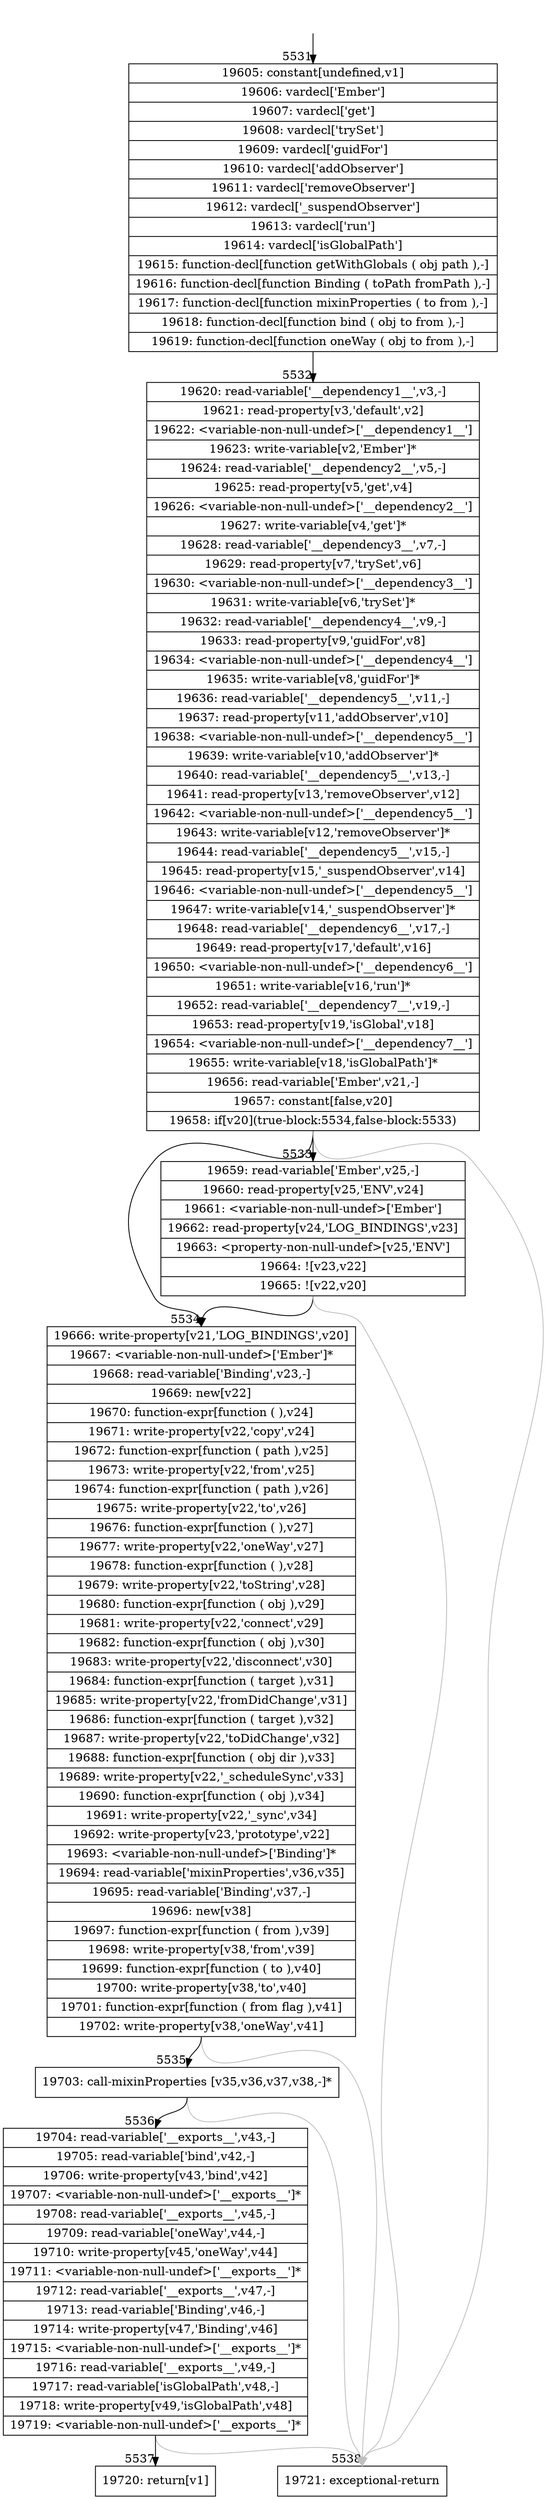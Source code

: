 digraph {
rankdir="TD"
BB_entry425[shape=none,label=""];
BB_entry425 -> BB5531 [tailport=s, headport=n, headlabel="    5531"]
BB5531 [shape=record label="{19605: constant[undefined,v1]|19606: vardecl['Ember']|19607: vardecl['get']|19608: vardecl['trySet']|19609: vardecl['guidFor']|19610: vardecl['addObserver']|19611: vardecl['removeObserver']|19612: vardecl['_suspendObserver']|19613: vardecl['run']|19614: vardecl['isGlobalPath']|19615: function-decl[function getWithGlobals ( obj path ),-]|19616: function-decl[function Binding ( toPath fromPath ),-]|19617: function-decl[function mixinProperties ( to from ),-]|19618: function-decl[function bind ( obj to from ),-]|19619: function-decl[function oneWay ( obj to from ),-]}" ] 
BB5531 -> BB5532 [tailport=s, headport=n, headlabel="      5532"]
BB5532 [shape=record label="{19620: read-variable['__dependency1__',v3,-]|19621: read-property[v3,'default',v2]|19622: \<variable-non-null-undef\>['__dependency1__']|19623: write-variable[v2,'Ember']*|19624: read-variable['__dependency2__',v5,-]|19625: read-property[v5,'get',v4]|19626: \<variable-non-null-undef\>['__dependency2__']|19627: write-variable[v4,'get']*|19628: read-variable['__dependency3__',v7,-]|19629: read-property[v7,'trySet',v6]|19630: \<variable-non-null-undef\>['__dependency3__']|19631: write-variable[v6,'trySet']*|19632: read-variable['__dependency4__',v9,-]|19633: read-property[v9,'guidFor',v8]|19634: \<variable-non-null-undef\>['__dependency4__']|19635: write-variable[v8,'guidFor']*|19636: read-variable['__dependency5__',v11,-]|19637: read-property[v11,'addObserver',v10]|19638: \<variable-non-null-undef\>['__dependency5__']|19639: write-variable[v10,'addObserver']*|19640: read-variable['__dependency5__',v13,-]|19641: read-property[v13,'removeObserver',v12]|19642: \<variable-non-null-undef\>['__dependency5__']|19643: write-variable[v12,'removeObserver']*|19644: read-variable['__dependency5__',v15,-]|19645: read-property[v15,'_suspendObserver',v14]|19646: \<variable-non-null-undef\>['__dependency5__']|19647: write-variable[v14,'_suspendObserver']*|19648: read-variable['__dependency6__',v17,-]|19649: read-property[v17,'default',v16]|19650: \<variable-non-null-undef\>['__dependency6__']|19651: write-variable[v16,'run']*|19652: read-variable['__dependency7__',v19,-]|19653: read-property[v19,'isGlobal',v18]|19654: \<variable-non-null-undef\>['__dependency7__']|19655: write-variable[v18,'isGlobalPath']*|19656: read-variable['Ember',v21,-]|19657: constant[false,v20]|19658: if[v20](true-block:5534,false-block:5533)}" ] 
BB5532 -> BB5534 [tailport=s, headport=n, headlabel="      5534"]
BB5532 -> BB5533 [tailport=s, headport=n, headlabel="      5533"]
BB5532 -> BB5538 [tailport=s, headport=n, color=gray, headlabel="      5538"]
BB5533 [shape=record label="{19659: read-variable['Ember',v25,-]|19660: read-property[v25,'ENV',v24]|19661: \<variable-non-null-undef\>['Ember']|19662: read-property[v24,'LOG_BINDINGS',v23]|19663: \<property-non-null-undef\>[v25,'ENV']|19664: ![v23,v22]|19665: ![v22,v20]}" ] 
BB5533 -> BB5534 [tailport=s, headport=n]
BB5533 -> BB5538 [tailport=s, headport=n, color=gray]
BB5534 [shape=record label="{19666: write-property[v21,'LOG_BINDINGS',v20]|19667: \<variable-non-null-undef\>['Ember']*|19668: read-variable['Binding',v23,-]|19669: new[v22]|19670: function-expr[function ( ),v24]|19671: write-property[v22,'copy',v24]|19672: function-expr[function ( path ),v25]|19673: write-property[v22,'from',v25]|19674: function-expr[function ( path ),v26]|19675: write-property[v22,'to',v26]|19676: function-expr[function ( ),v27]|19677: write-property[v22,'oneWay',v27]|19678: function-expr[function ( ),v28]|19679: write-property[v22,'toString',v28]|19680: function-expr[function ( obj ),v29]|19681: write-property[v22,'connect',v29]|19682: function-expr[function ( obj ),v30]|19683: write-property[v22,'disconnect',v30]|19684: function-expr[function ( target ),v31]|19685: write-property[v22,'fromDidChange',v31]|19686: function-expr[function ( target ),v32]|19687: write-property[v22,'toDidChange',v32]|19688: function-expr[function ( obj dir ),v33]|19689: write-property[v22,'_scheduleSync',v33]|19690: function-expr[function ( obj ),v34]|19691: write-property[v22,'_sync',v34]|19692: write-property[v23,'prototype',v22]|19693: \<variable-non-null-undef\>['Binding']*|19694: read-variable['mixinProperties',v36,v35]|19695: read-variable['Binding',v37,-]|19696: new[v38]|19697: function-expr[function ( from ),v39]|19698: write-property[v38,'from',v39]|19699: function-expr[function ( to ),v40]|19700: write-property[v38,'to',v40]|19701: function-expr[function ( from flag ),v41]|19702: write-property[v38,'oneWay',v41]}" ] 
BB5534 -> BB5535 [tailport=s, headport=n, headlabel="      5535"]
BB5534 -> BB5538 [tailport=s, headport=n, color=gray]
BB5535 [shape=record label="{19703: call-mixinProperties [v35,v36,v37,v38,-]*}" ] 
BB5535 -> BB5536 [tailport=s, headport=n, headlabel="      5536"]
BB5535 -> BB5538 [tailport=s, headport=n, color=gray]
BB5536 [shape=record label="{19704: read-variable['__exports__',v43,-]|19705: read-variable['bind',v42,-]|19706: write-property[v43,'bind',v42]|19707: \<variable-non-null-undef\>['__exports__']*|19708: read-variable['__exports__',v45,-]|19709: read-variable['oneWay',v44,-]|19710: write-property[v45,'oneWay',v44]|19711: \<variable-non-null-undef\>['__exports__']*|19712: read-variable['__exports__',v47,-]|19713: read-variable['Binding',v46,-]|19714: write-property[v47,'Binding',v46]|19715: \<variable-non-null-undef\>['__exports__']*|19716: read-variable['__exports__',v49,-]|19717: read-variable['isGlobalPath',v48,-]|19718: write-property[v49,'isGlobalPath',v48]|19719: \<variable-non-null-undef\>['__exports__']*}" ] 
BB5536 -> BB5537 [tailport=s, headport=n, headlabel="      5537"]
BB5536 -> BB5538 [tailport=s, headport=n, color=gray]
BB5537 [shape=record label="{19720: return[v1]}" ] 
BB5538 [shape=record label="{19721: exceptional-return}" ] 
//#$~ 10128
}
